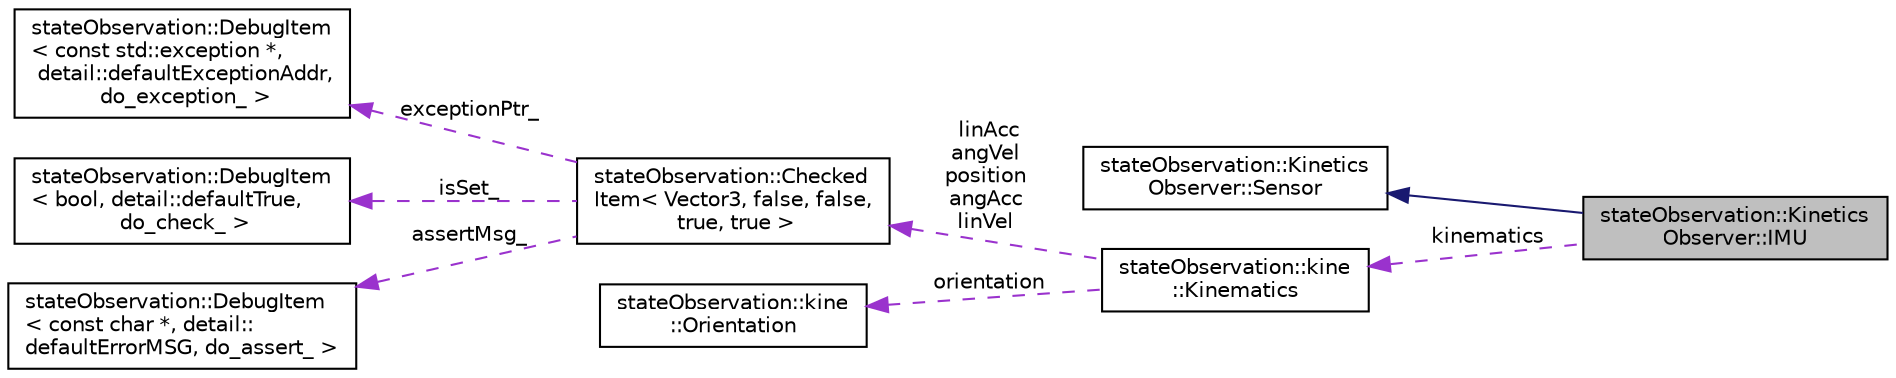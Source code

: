 digraph "stateObservation::KineticsObserver::IMU"
{
  edge [fontname="Helvetica",fontsize="10",labelfontname="Helvetica",labelfontsize="10"];
  node [fontname="Helvetica",fontsize="10",shape=record];
  rankdir="LR";
  Node2 [label="stateObservation::Kinetics\lObserver::IMU",height=0.2,width=0.4,color="black", fillcolor="grey75", style="filled", fontcolor="black"];
  Node3 -> Node2 [dir="back",color="midnightblue",fontsize="10",style="solid",fontname="Helvetica"];
  Node3 [label="stateObservation::Kinetics\lObserver::Sensor",height=0.2,width=0.4,color="black", fillcolor="white", style="filled",URL="$structstateObservation_1_1KineticsObserver_1_1Sensor.html"];
  Node4 -> Node2 [dir="back",color="darkorchid3",fontsize="10",style="dashed",label=" kinematics" ,fontname="Helvetica"];
  Node4 [label="stateObservation::kine\l::Kinematics",height=0.2,width=0.4,color="black", fillcolor="white", style="filled",URL="$structstateObservation_1_1kine_1_1Kinematics.html"];
  Node5 -> Node4 [dir="back",color="darkorchid3",fontsize="10",style="dashed",label=" linAcc\nangVel\nposition\nangAcc\nlinVel" ,fontname="Helvetica"];
  Node5 [label="stateObservation::Checked\lItem\< Vector3, false, false,\l true, true \>",height=0.2,width=0.4,color="black", fillcolor="white", style="filled",URL="$classstateObservation_1_1CheckedItem.html"];
  Node6 -> Node5 [dir="back",color="darkorchid3",fontsize="10",style="dashed",label=" exceptionPtr_" ,fontname="Helvetica"];
  Node6 [label="stateObservation::DebugItem\l\< const std::exception *,\l detail::defaultExceptionAddr,\l do_exception_ \>",height=0.2,width=0.4,color="black", fillcolor="white", style="filled",URL="$classstateObservation_1_1DebugItem.html"];
  Node7 -> Node5 [dir="back",color="darkorchid3",fontsize="10",style="dashed",label=" isSet_" ,fontname="Helvetica"];
  Node7 [label="stateObservation::DebugItem\l\< bool, detail::defaultTrue,\l do_check_ \>",height=0.2,width=0.4,color="black", fillcolor="white", style="filled",URL="$classstateObservation_1_1DebugItem.html"];
  Node8 -> Node5 [dir="back",color="darkorchid3",fontsize="10",style="dashed",label=" assertMsg_" ,fontname="Helvetica"];
  Node8 [label="stateObservation::DebugItem\l\< const char *, detail::\ldefaultErrorMSG, do_assert_ \>",height=0.2,width=0.4,color="black", fillcolor="white", style="filled",URL="$classstateObservation_1_1DebugItem.html"];
  Node9 -> Node4 [dir="back",color="darkorchid3",fontsize="10",style="dashed",label=" orientation" ,fontname="Helvetica"];
  Node9 [label="stateObservation::kine\l::Orientation",height=0.2,width=0.4,color="black", fillcolor="white", style="filled",URL="$classstateObservation_1_1kine_1_1Orientation.html"];
}
